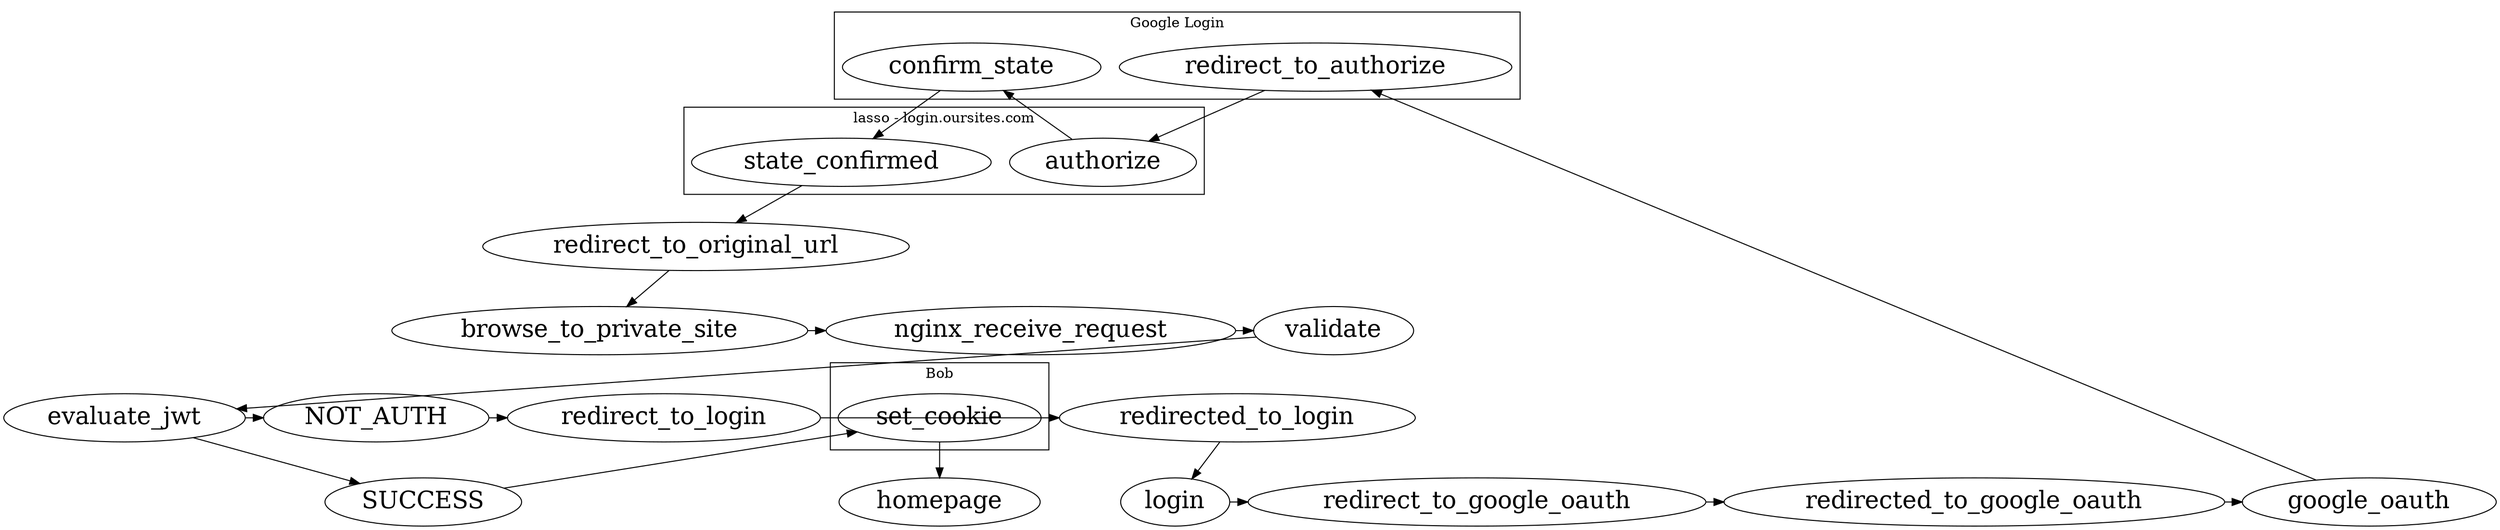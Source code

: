 # graphviz diagram

digraph Lasso {

    compound=true;
    ratio=fill; node[fontsize=24];
    splines=line; 

    browse_to_private_site -> nginx_receive_request;
    nginx_receive_request -> validate;
    validate -> evaluate_jwt;
    evaluate_jwt -> NOT_AUTH;
    NOT_AUTH -> redirect_to_login;
    redirect_to_login -> redirected_to_login;
    redirected_to_login -> login;
    login -> redirect_to_google_oauth;
    redirect_to_google_oauth -> redirected_to_google_oauth
    redirected_to_google_oauth -> google_oauth;
    google_oauth -> redirect_to_authorize;
    redirect_to_authorize -> authorize;
    authorize -> confirm_state;
    confirm_state -> state_confirmed;
    state_confirmed -> redirect_to_original_url;
    redirect_to_original_url -> browse_to_private_site;

    evaluate_jwt -> SUCCESS;    
    SUCCESS -> set_cookie;
    set_cookie -> homepage;

    subgraph cluster_bob { label="Bob"; browse_to_private_site; set_cookie; redirected_to_login; redirected_to_google_oauth}
    subgraph cluster_nginx { label="nginx"; nginx_receive_request; NOT_AUTH; SUCCESS; redirect_to_login;}
    subgraph cluster_lasso { label="lasso - login.oursites.com"; validate; evaluate_jwt; login; redirect_to_google_oauth; authorize; state_confirmed;}
    subgraph cluster_google { label="Google Login"; google_oauth; redirect_to_authorize; confirm_state;}
    subgraph cluster_oursite { label="private.oursites.com"; homepage }

    { rank = same; browse_to_private_site; nginx_receive_request; validate; }
    { rank = same; evaluate_jwt; NOT_AUTH; redirect_to_login; redirected_to_login;}
    { rank = same; login; redirect_to_google_oauth; redirected_to_google_oauth; google_oauth;}
    { rank = same; SUCCESS; homepage;}

}